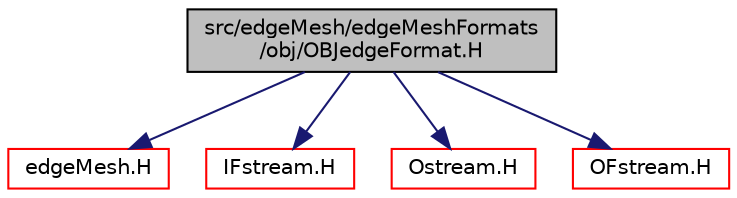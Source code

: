digraph "src/edgeMesh/edgeMeshFormats/obj/OBJedgeFormat.H"
{
  bgcolor="transparent";
  edge [fontname="Helvetica",fontsize="10",labelfontname="Helvetica",labelfontsize="10"];
  node [fontname="Helvetica",fontsize="10",shape=record];
  Node1 [label="src/edgeMesh/edgeMeshFormats\l/obj/OBJedgeFormat.H",height=0.2,width=0.4,color="black", fillcolor="grey75", style="filled", fontcolor="black"];
  Node1 -> Node2 [color="midnightblue",fontsize="10",style="solid",fontname="Helvetica"];
  Node2 [label="edgeMesh.H",height=0.2,width=0.4,color="red",URL="$a04942.html"];
  Node1 -> Node3 [color="midnightblue",fontsize="10",style="solid",fontname="Helvetica"];
  Node3 [label="IFstream.H",height=0.2,width=0.4,color="red",URL="$a07783.html"];
  Node1 -> Node4 [color="midnightblue",fontsize="10",style="solid",fontname="Helvetica"];
  Node4 [label="Ostream.H",height=0.2,width=0.4,color="red",URL="$a07798.html"];
  Node1 -> Node5 [color="midnightblue",fontsize="10",style="solid",fontname="Helvetica"];
  Node5 [label="OFstream.H",height=0.2,width=0.4,color="red",URL="$a07785.html"];
}
